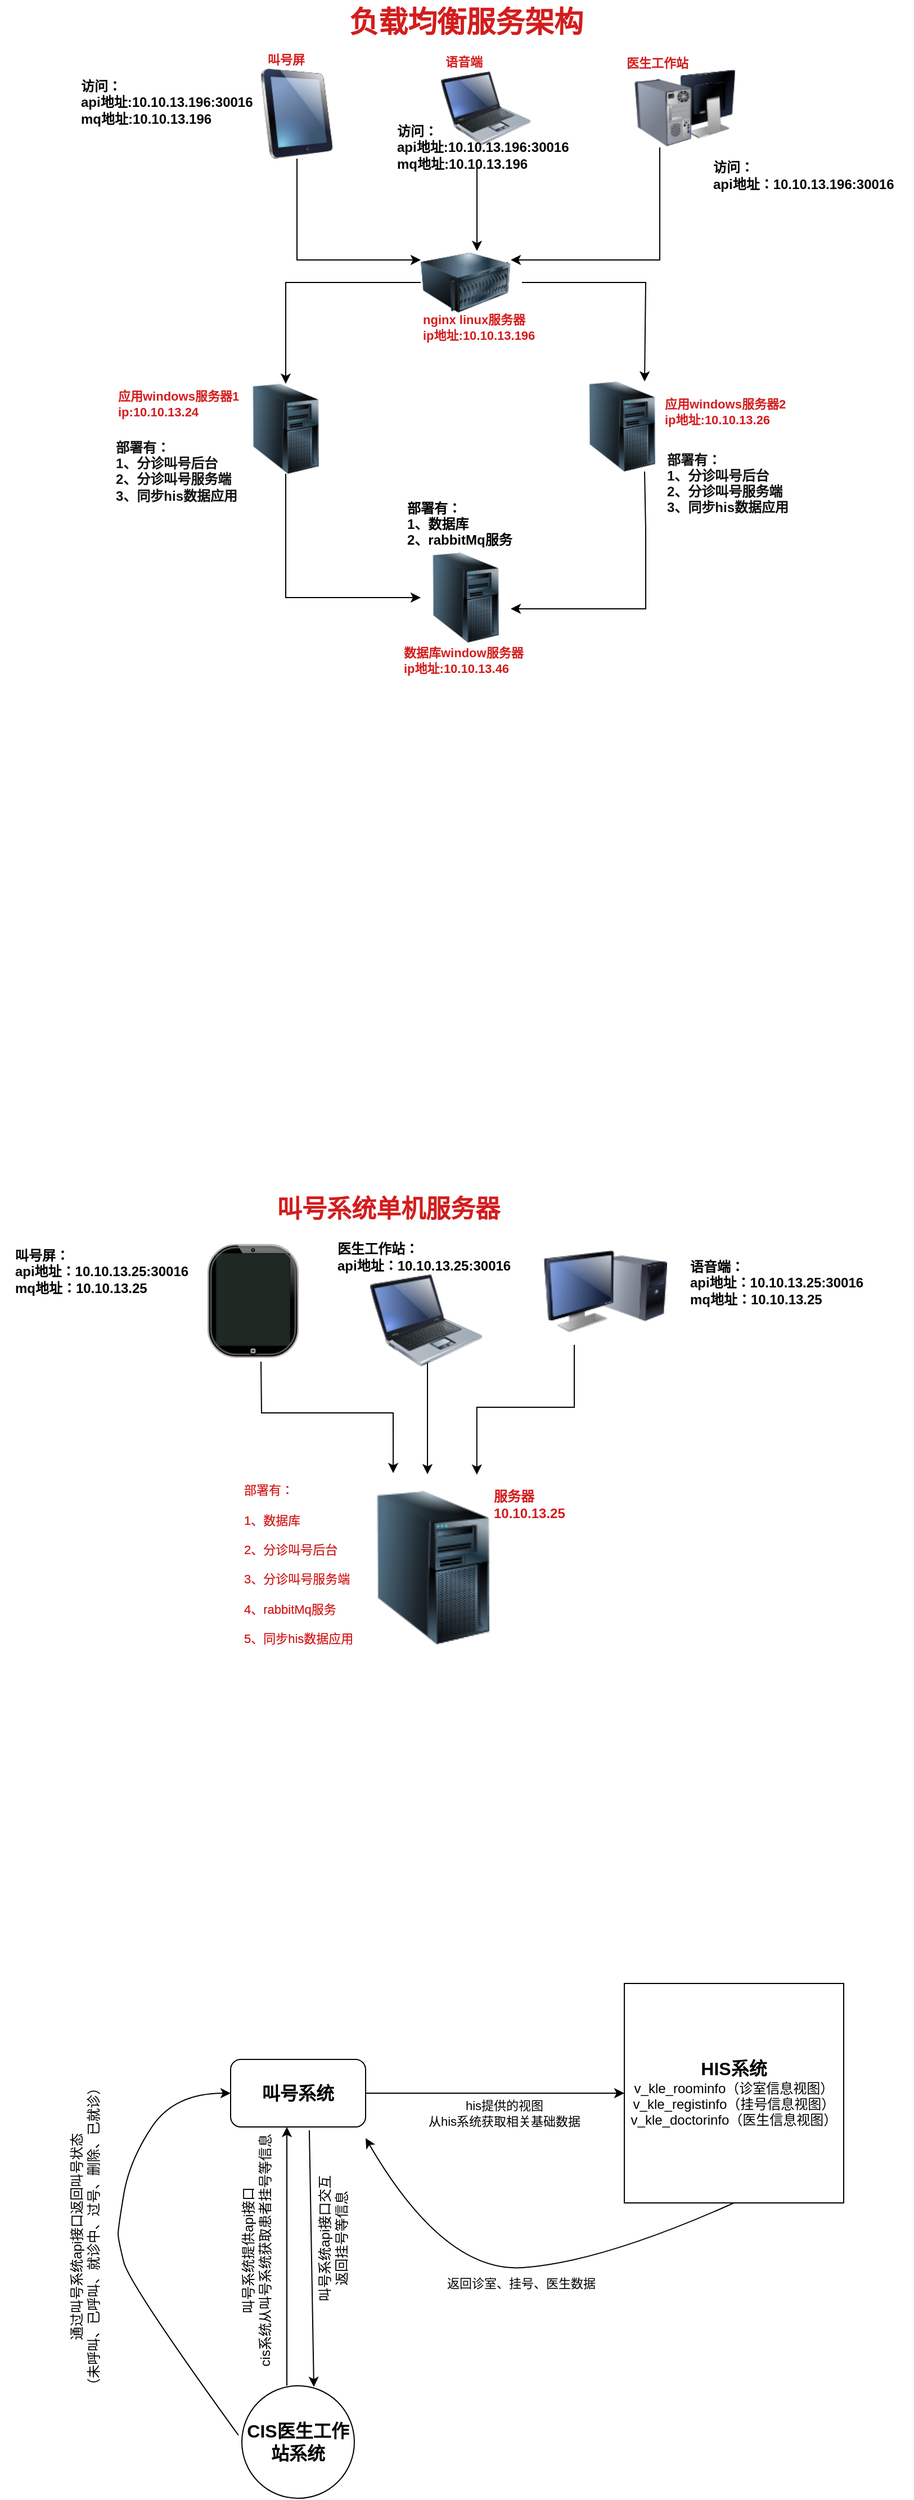 <mxfile version="21.6.5" type="github">
  <diagram id="C5RBs43oDa-KdzZeNtuy" name="Page-1">
    <mxGraphModel dx="2293" dy="1778" grid="1" gridSize="10" guides="1" tooltips="1" connect="1" arrows="1" fold="1" page="1" pageScale="1" pageWidth="827" pageHeight="1169" math="0" shadow="0">
      <root>
        <mxCell id="WIyWlLk6GJQsqaUBKTNV-0" />
        <mxCell id="WIyWlLk6GJQsqaUBKTNV-1" parent="WIyWlLk6GJQsqaUBKTNV-0" />
        <mxCell id="S4UypmrDm1dBJgWFIcm2-1" value="叫号系统" style="rounded=1;whiteSpace=wrap;html=1;fontStyle=1;fontSize=16;" parent="WIyWlLk6GJQsqaUBKTNV-1" vertex="1">
          <mxGeometry x="180" y="730" width="120" height="60" as="geometry" />
        </mxCell>
        <mxCell id="S4UypmrDm1dBJgWFIcm2-2" value="" style="endArrow=classic;html=1;rounded=0;entryX=0;entryY=0.5;entryDx=0;entryDy=0;" parent="WIyWlLk6GJQsqaUBKTNV-1" source="S4UypmrDm1dBJgWFIcm2-1" target="S4UypmrDm1dBJgWFIcm2-3" edge="1">
          <mxGeometry width="50" height="50" relative="1" as="geometry">
            <mxPoint x="370" y="810" as="sourcePoint" />
            <mxPoint x="463" y="762" as="targetPoint" />
          </mxGeometry>
        </mxCell>
        <mxCell id="S4UypmrDm1dBJgWFIcm2-9" value="his提供的视图&lt;br&gt;从his系统获取相关基础数据" style="edgeLabel;html=1;align=center;verticalAlign=middle;resizable=0;points=[];fontStyle=0" parent="S4UypmrDm1dBJgWFIcm2-2" vertex="1" connectable="0">
          <mxGeometry x="0.301" y="1" relative="1" as="geometry">
            <mxPoint x="-27" y="19" as="offset" />
          </mxGeometry>
        </mxCell>
        <mxCell id="S4UypmrDm1dBJgWFIcm2-3" value="&lt;span&gt;&lt;font style=&quot;font-size: 16px;&quot;&gt;&lt;b&gt;HIS系统&lt;/b&gt;&lt;/font&gt;&lt;/span&gt;&lt;br&gt;v_kle_roominfo（诊室信息视图）v_kle_registinfo（挂号信息视图）&lt;br&gt;v_kle_doctorinfo（医生信息视图）" style="whiteSpace=wrap;html=1;aspect=fixed;fontStyle=0" parent="WIyWlLk6GJQsqaUBKTNV-1" vertex="1">
          <mxGeometry x="530" y="662.5" width="195" height="195" as="geometry" />
        </mxCell>
        <mxCell id="S4UypmrDm1dBJgWFIcm2-10" value="" style="curved=1;endArrow=classic;html=1;rounded=0;exitX=0.5;exitY=1;exitDx=0;exitDy=0;" parent="WIyWlLk6GJQsqaUBKTNV-1" source="S4UypmrDm1dBJgWFIcm2-3" edge="1">
          <mxGeometry width="50" height="50" relative="1" as="geometry">
            <mxPoint x="550" y="850" as="sourcePoint" />
            <mxPoint x="300" y="800" as="targetPoint" />
            <Array as="points">
              <mxPoint x="510" y="910" />
              <mxPoint x="370" y="920" />
            </Array>
          </mxGeometry>
        </mxCell>
        <mxCell id="S4UypmrDm1dBJgWFIcm2-13" value="返回诊室、挂号、医生数据" style="edgeLabel;html=1;align=center;verticalAlign=middle;resizable=0;points=[];fontStyle=0" parent="S4UypmrDm1dBJgWFIcm2-10" vertex="1" connectable="0">
          <mxGeometry x="-0.014" relative="1" as="geometry">
            <mxPoint y="14" as="offset" />
          </mxGeometry>
        </mxCell>
        <mxCell id="S4UypmrDm1dBJgWFIcm2-15" value="CIS医生工作站系统" style="ellipse;whiteSpace=wrap;html=1;aspect=fixed;fontSize=16;fontStyle=1" parent="WIyWlLk6GJQsqaUBKTNV-1" vertex="1">
          <mxGeometry x="190" y="1020" width="100" height="100" as="geometry" />
        </mxCell>
        <mxCell id="S4UypmrDm1dBJgWFIcm2-18" value="叫号系统提供api接口&lt;br&gt;cis系统从叫号系统获取患者挂号等信息" style="text;html=1;align=center;verticalAlign=bottom;resizable=0;points=[];autosize=1;strokeColor=none;fillColor=none;fontSize=12;labelPosition=center;verticalLabelPosition=middle;horizontal=0;fontStyle=0" parent="WIyWlLk6GJQsqaUBKTNV-1" vertex="1">
          <mxGeometry x="170" y="790" width="50" height="220" as="geometry" />
        </mxCell>
        <mxCell id="S4UypmrDm1dBJgWFIcm2-19" value="" style="endArrow=classic;html=1;rounded=0;fontSize=16;" parent="WIyWlLk6GJQsqaUBKTNV-1" edge="1">
          <mxGeometry width="50" height="50" relative="1" as="geometry">
            <mxPoint x="230" y="1020" as="sourcePoint" />
            <mxPoint x="230" y="790" as="targetPoint" />
          </mxGeometry>
        </mxCell>
        <mxCell id="S4UypmrDm1dBJgWFIcm2-20" value="" style="endArrow=classic;html=1;rounded=0;fontSize=12;entryX=0.64;entryY=0.01;entryDx=0;entryDy=0;entryPerimeter=0;exitX=0.583;exitY=1.05;exitDx=0;exitDy=0;exitPerimeter=0;" parent="WIyWlLk6GJQsqaUBKTNV-1" source="S4UypmrDm1dBJgWFIcm2-1" target="S4UypmrDm1dBJgWFIcm2-15" edge="1">
          <mxGeometry width="50" height="50" relative="1" as="geometry">
            <mxPoint x="250" y="800" as="sourcePoint" />
            <mxPoint x="330" y="920" as="targetPoint" />
            <Array as="points" />
          </mxGeometry>
        </mxCell>
        <mxCell id="S4UypmrDm1dBJgWFIcm2-21" value="叫号系统api接口交互&lt;br&gt;返回挂号等信息" style="edgeLabel;html=1;align=center;verticalAlign=middle;resizable=0;points=[];fontSize=12;horizontal=0;fontStyle=0" parent="S4UypmrDm1dBJgWFIcm2-20" vertex="1" connectable="0">
          <mxGeometry x="-0.263" y="2" relative="1" as="geometry">
            <mxPoint x="17" y="13" as="offset" />
          </mxGeometry>
        </mxCell>
        <mxCell id="S4UypmrDm1dBJgWFIcm2-22" value="" style="curved=1;endArrow=classic;html=1;rounded=0;fontSize=12;exitX=-0.03;exitY=0.44;exitDx=0;exitDy=0;exitPerimeter=0;" parent="WIyWlLk6GJQsqaUBKTNV-1" source="S4UypmrDm1dBJgWFIcm2-15" edge="1">
          <mxGeometry width="50" height="50" relative="1" as="geometry">
            <mxPoint x="130" y="810" as="sourcePoint" />
            <mxPoint x="180" y="760" as="targetPoint" />
            <Array as="points">
              <mxPoint x="90" y="930" />
              <mxPoint x="80" y="890" />
              <mxPoint x="80" y="880" />
              <mxPoint x="90" y="820" />
              <mxPoint x="130" y="760" />
            </Array>
          </mxGeometry>
        </mxCell>
        <mxCell id="S4UypmrDm1dBJgWFIcm2-23" value="通过叫号系统api接口返回叫号状态&lt;br&gt;（未呼叫、已呼叫、就诊中、过号、删除、已就诊）" style="edgeLabel;html=1;align=center;verticalAlign=middle;resizable=0;points=[];fontSize=12;horizontal=0;fontStyle=0" parent="S4UypmrDm1dBJgWFIcm2-22" vertex="1" connectable="0">
          <mxGeometry x="0.176" relative="1" as="geometry">
            <mxPoint x="-33" y="26" as="offset" />
          </mxGeometry>
        </mxCell>
        <mxCell id="ENqZWn_datqXN9hk1TCG-1" value="" style="verticalLabelPosition=bottom;verticalAlign=top;html=1;shadow=0;dashed=0;strokeWidth=1;shape=mxgraph.ios.iPad;bgStyle=bgGreen;fillColor=#aaaaaa;sketch=0;" parent="WIyWlLk6GJQsqaUBKTNV-1" vertex="1">
          <mxGeometry x="160" y="6" width="80" height="100" as="geometry" />
        </mxCell>
        <mxCell id="ENqZWn_datqXN9hk1TCG-5" value="" style="image;html=1;image=img/lib/clip_art/computers/Server_Tower_128x128.png" parent="WIyWlLk6GJQsqaUBKTNV-1" vertex="1">
          <mxGeometry x="310" y="206" width="100" height="174" as="geometry" />
        </mxCell>
        <mxCell id="eXNyFsUxIDP3zQRasa6G-5" style="edgeStyle=orthogonalEdgeStyle;rounded=0;orthogonalLoop=1;jettySize=auto;html=1;exitX=0.25;exitY=1;exitDx=0;exitDy=0;entryX=0.889;entryY=0.025;entryDx=0;entryDy=0;entryPerimeter=0;" edge="1" parent="WIyWlLk6GJQsqaUBKTNV-1" source="ENqZWn_datqXN9hk1TCG-6" target="ENqZWn_datqXN9hk1TCG-5">
          <mxGeometry relative="1" as="geometry" />
        </mxCell>
        <mxCell id="ENqZWn_datqXN9hk1TCG-6" value="" style="image;html=1;image=img/lib/clip_art/computers/Monitor_Tower_128x128.png" parent="WIyWlLk6GJQsqaUBKTNV-1" vertex="1">
          <mxGeometry x="458" width="110" height="95" as="geometry" />
        </mxCell>
        <mxCell id="ENqZWn_datqXN9hk1TCG-8" value="&lt;div style=&quot;text-align: left;&quot;&gt;&lt;b style=&quot;background-color: initial;&quot;&gt;叫号屏：&lt;/b&gt;&lt;/div&gt;&lt;b&gt;&lt;div style=&quot;text-align: left;&quot;&gt;&lt;b style=&quot;background-color: initial;&quot;&gt;api地址：10.10.13.25:30016&lt;/b&gt;&lt;/div&gt;&lt;div style=&quot;text-align: left;&quot;&gt;&lt;b style=&quot;background-color: initial;&quot;&gt;mq地址：10.10.13.25&lt;/b&gt;&lt;/div&gt;&lt;/b&gt;" style="text;html=1;align=center;verticalAlign=middle;resizable=0;points=[];autosize=1;strokeColor=none;fillColor=none;" parent="WIyWlLk6GJQsqaUBKTNV-1" vertex="1">
          <mxGeometry x="-25" width="180" height="60" as="geometry" />
        </mxCell>
        <mxCell id="ENqZWn_datqXN9hk1TCG-9" value="&lt;div style=&quot;text-align: left;&quot;&gt;&lt;b&gt;语音端：&lt;/b&gt;&lt;/div&gt;&lt;b&gt;&lt;div style=&quot;text-align: left;&quot;&gt;&lt;b style=&quot;background-color: initial;&quot;&gt;api地址：10.10.13.25:30016&lt;/b&gt;&lt;/div&gt;&lt;div style=&quot;text-align: left;&quot;&gt;&lt;b style=&quot;background-color: initial;&quot;&gt;mq地址：10.10.13.25&lt;/b&gt;&lt;/div&gt;&lt;/b&gt;" style="text;html=1;align=center;verticalAlign=middle;resizable=0;points=[];autosize=1;strokeColor=none;fillColor=none;" parent="WIyWlLk6GJQsqaUBKTNV-1" vertex="1">
          <mxGeometry x="575" y="10" width="180" height="60" as="geometry" />
        </mxCell>
        <mxCell id="ENqZWn_datqXN9hk1TCG-10" value="&lt;b&gt;服务器&lt;br&gt;10.10.13.25&lt;/b&gt;" style="text;html=1;align=left;verticalAlign=middle;resizable=0;points=[];autosize=1;strokeColor=none;fillColor=none;fontColor=#d31d1d;" parent="WIyWlLk6GJQsqaUBKTNV-1" vertex="1">
          <mxGeometry x="412" y="217" width="90" height="40" as="geometry" />
        </mxCell>
        <mxCell id="ENqZWn_datqXN9hk1TCG-11" value="&lt;b&gt;&lt;font style=&quot;font-size: 22px;&quot;&gt;叫号系统单机服务器&lt;/font&gt;&lt;/b&gt;" style="text;html=1;align=center;verticalAlign=middle;resizable=0;points=[];autosize=1;strokeColor=none;fillColor=none;fontColor=#d31d1d;" parent="WIyWlLk6GJQsqaUBKTNV-1" vertex="1">
          <mxGeometry x="210" y="-45" width="220" height="40" as="geometry" />
        </mxCell>
        <mxCell id="ENqZWn_datqXN9hk1TCG-12" value="&lt;font style=&quot;font-size: 11px;&quot;&gt;部署有：&lt;br style=&quot;font-size: 11px;&quot;&gt;1、数据库&lt;br style=&quot;font-size: 11px;&quot;&gt;2、分诊叫号后台&lt;br&gt;3、分诊叫号服务端&lt;br&gt;4、rabbitMq服务&lt;br&gt;&lt;span style=&quot;font-size: 11px;&quot;&gt;5、同步his数据应用&lt;br style=&quot;font-size: 11px;&quot;&gt;&lt;br style=&quot;font-size: 11px;&quot;&gt;&lt;/span&gt;&lt;/font&gt;" style="text;html=1;align=left;verticalAlign=middle;resizable=0;points=[];autosize=1;strokeColor=none;fillColor=none;fontSize=22;fontColor=#d31d1d;" parent="WIyWlLk6GJQsqaUBKTNV-1" vertex="1">
          <mxGeometry x="190" y="200" width="130" height="200" as="geometry" />
        </mxCell>
        <mxCell id="ENqZWn_datqXN9hk1TCG-13" value="" style="image;html=1;image=img/lib/clip_art/computers/Server_Tower_128x128.png;fontSize=11;fontColor=#d31d1d;" parent="WIyWlLk6GJQsqaUBKTNV-1" vertex="1">
          <mxGeometry x="189" y="-759" width="80" height="80" as="geometry" />
        </mxCell>
        <mxCell id="ENqZWn_datqXN9hk1TCG-14" value="" style="image;html=1;image=img/lib/clip_art/computers/Server_128x128.png;fontSize=11;fontColor=#d31d1d;" parent="WIyWlLk6GJQsqaUBKTNV-1" vertex="1">
          <mxGeometry x="349" y="-889" width="80" height="80" as="geometry" />
        </mxCell>
        <mxCell id="ENqZWn_datqXN9hk1TCG-15" value="" style="image;html=1;image=img/lib/clip_art/computers/Server_Tower_128x128.png;fontSize=11;fontColor=#d31d1d;" parent="WIyWlLk6GJQsqaUBKTNV-1" vertex="1">
          <mxGeometry x="488" y="-761" width="80" height="80" as="geometry" />
        </mxCell>
        <mxCell id="ENqZWn_datqXN9hk1TCG-16" value="" style="image;html=1;image=img/lib/clip_art/computers/Server_Tower_128x128.png;fontSize=11;fontColor=#d31d1d;" parent="WIyWlLk6GJQsqaUBKTNV-1" vertex="1">
          <mxGeometry x="349" y="-609" width="80" height="80" as="geometry" />
        </mxCell>
        <mxCell id="ENqZWn_datqXN9hk1TCG-18" value="" style="endArrow=classic;html=1;rounded=0;fontSize=11;fontColor=#d31d1d;exitX=0.75;exitY=1;exitDx=0;exitDy=0;" parent="WIyWlLk6GJQsqaUBKTNV-1" source="ENqZWn_datqXN9hk1TCG-15" edge="1">
          <mxGeometry width="50" height="50" relative="1" as="geometry">
            <mxPoint x="539" y="-639" as="sourcePoint" />
            <mxPoint x="429" y="-559" as="targetPoint" />
            <Array as="points">
              <mxPoint x="549" y="-629" />
              <mxPoint x="549" y="-559" />
            </Array>
          </mxGeometry>
        </mxCell>
        <mxCell id="ENqZWn_datqXN9hk1TCG-19" value="" style="endArrow=classic;html=1;rounded=0;fontSize=11;fontColor=#d31d1d;entryX=0;entryY=0.5;entryDx=0;entryDy=0;exitX=0.5;exitY=1;exitDx=0;exitDy=0;" parent="WIyWlLk6GJQsqaUBKTNV-1" source="ENqZWn_datqXN9hk1TCG-13" target="ENqZWn_datqXN9hk1TCG-16" edge="1">
          <mxGeometry width="50" height="50" relative="1" as="geometry">
            <mxPoint x="244" y="-629" as="sourcePoint" />
            <mxPoint x="114" y="-540.429" as="targetPoint" />
            <Array as="points">
              <mxPoint x="229" y="-569" />
            </Array>
          </mxGeometry>
        </mxCell>
        <mxCell id="ENqZWn_datqXN9hk1TCG-20" value="" style="endArrow=classic;html=1;rounded=0;fontSize=11;fontColor=#d31d1d;" parent="WIyWlLk6GJQsqaUBKTNV-1" source="ENqZWn_datqXN9hk1TCG-14" target="ENqZWn_datqXN9hk1TCG-13" edge="1">
          <mxGeometry width="50" height="50" relative="1" as="geometry">
            <mxPoint x="259" y="-829" as="sourcePoint" />
            <mxPoint x="459" y="-699" as="targetPoint" />
            <Array as="points">
              <mxPoint x="229" y="-849" />
            </Array>
          </mxGeometry>
        </mxCell>
        <mxCell id="ENqZWn_datqXN9hk1TCG-21" value="" style="endArrow=classic;html=1;rounded=0;fontSize=11;fontColor=#d31d1d;entryX=0.75;entryY=0;entryDx=0;entryDy=0;" parent="WIyWlLk6GJQsqaUBKTNV-1" target="ENqZWn_datqXN9hk1TCG-15" edge="1">
          <mxGeometry width="50" height="50" relative="1" as="geometry">
            <mxPoint x="439" y="-849" as="sourcePoint" />
            <mxPoint x="519" y="-759" as="targetPoint" />
            <Array as="points">
              <mxPoint x="549" y="-849" />
            </Array>
          </mxGeometry>
        </mxCell>
        <mxCell id="ENqZWn_datqXN9hk1TCG-30" style="edgeStyle=orthogonalEdgeStyle;rounded=0;orthogonalLoop=1;jettySize=auto;html=1;exitX=0.5;exitY=1;exitDx=0;exitDy=0;entryX=0;entryY=0.25;entryDx=0;entryDy=0;fontSize=11;fontColor=#d31d1d;" parent="WIyWlLk6GJQsqaUBKTNV-1" source="ENqZWn_datqXN9hk1TCG-23" target="ENqZWn_datqXN9hk1TCG-14" edge="1">
          <mxGeometry relative="1" as="geometry" />
        </mxCell>
        <mxCell id="ENqZWn_datqXN9hk1TCG-23" value="" style="image;html=1;image=img/lib/clip_art/computers/iPad_128x128.png;fontSize=11;fontColor=#d31d1d;" parent="WIyWlLk6GJQsqaUBKTNV-1" vertex="1">
          <mxGeometry x="199" y="-1039" width="80" height="80" as="geometry" />
        </mxCell>
        <mxCell id="ENqZWn_datqXN9hk1TCG-31" style="edgeStyle=orthogonalEdgeStyle;rounded=0;orthogonalLoop=1;jettySize=auto;html=1;fontSize=11;fontColor=#d31d1d;" parent="WIyWlLk6GJQsqaUBKTNV-1" edge="1">
          <mxGeometry relative="1" as="geometry">
            <mxPoint x="399" y="-877" as="targetPoint" />
            <mxPoint x="399" y="-917" as="sourcePoint" />
            <Array as="points">
              <mxPoint x="399" y="-952" />
            </Array>
          </mxGeometry>
        </mxCell>
        <mxCell id="ENqZWn_datqXN9hk1TCG-24" value="" style="image;html=1;image=img/lib/clip_art/computers/Laptop_128x128.png;fontSize=11;fontColor=#d31d1d;" parent="WIyWlLk6GJQsqaUBKTNV-1" vertex="1">
          <mxGeometry x="367" y="-1044" width="80" height="80" as="geometry" />
        </mxCell>
        <mxCell id="ENqZWn_datqXN9hk1TCG-29" style="edgeStyle=orthogonalEdgeStyle;rounded=0;orthogonalLoop=1;jettySize=auto;html=1;exitX=0.25;exitY=1;exitDx=0;exitDy=0;entryX=1;entryY=0.25;entryDx=0;entryDy=0;fontSize=11;fontColor=#d31d1d;" parent="WIyWlLk6GJQsqaUBKTNV-1" source="ENqZWn_datqXN9hk1TCG-25" target="ENqZWn_datqXN9hk1TCG-14" edge="1">
          <mxGeometry relative="1" as="geometry" />
        </mxCell>
        <mxCell id="ENqZWn_datqXN9hk1TCG-25" value="" style="image;html=1;image=img/lib/clip_art/computers/Monitor_Tower_Behind_128x128.png;fontSize=11;fontColor=#d31d1d;" parent="WIyWlLk6GJQsqaUBKTNV-1" vertex="1">
          <mxGeometry x="539" y="-1039" width="90" height="70" as="geometry" />
        </mxCell>
        <mxCell id="ENqZWn_datqXN9hk1TCG-32" value="叫号屏" style="text;html=1;align=center;verticalAlign=middle;resizable=0;points=[];autosize=1;strokeColor=none;fillColor=none;fontSize=11;fontColor=#d31d1d;fontStyle=1" parent="WIyWlLk6GJQsqaUBKTNV-1" vertex="1">
          <mxGeometry x="199" y="-1062" width="60" height="30" as="geometry" />
        </mxCell>
        <mxCell id="ENqZWn_datqXN9hk1TCG-33" value="语音端" style="text;html=1;align=center;verticalAlign=middle;resizable=0;points=[];autosize=1;strokeColor=none;fillColor=none;fontSize=11;fontColor=#d31d1d;fontStyle=1" parent="WIyWlLk6GJQsqaUBKTNV-1" vertex="1">
          <mxGeometry x="357" y="-1060" width="60" height="30" as="geometry" />
        </mxCell>
        <mxCell id="ENqZWn_datqXN9hk1TCG-34" value="医生工作站" style="text;html=1;align=center;verticalAlign=middle;resizable=0;points=[];autosize=1;strokeColor=none;fillColor=none;fontSize=11;fontColor=#d31d1d;fontStyle=1" parent="WIyWlLk6GJQsqaUBKTNV-1" vertex="1">
          <mxGeometry x="519" y="-1059" width="80" height="30" as="geometry" />
        </mxCell>
        <mxCell id="ENqZWn_datqXN9hk1TCG-35" value="nginx linux服务器&lt;br&gt;ip地址:10.10.13.196" style="text;html=1;align=left;verticalAlign=middle;resizable=0;points=[];autosize=1;strokeColor=none;fillColor=none;fontSize=11;fontColor=#d31d1d;fontStyle=1" parent="WIyWlLk6GJQsqaUBKTNV-1" vertex="1">
          <mxGeometry x="349" y="-829" width="130" height="40" as="geometry" />
        </mxCell>
        <mxCell id="ENqZWn_datqXN9hk1TCG-36" value="应用windows服务器1&lt;br&gt;ip:10.10.13.24" style="text;html=1;align=left;verticalAlign=middle;resizable=0;points=[];autosize=1;strokeColor=none;fillColor=none;fontSize=11;fontColor=#d31d1d;fontStyle=1" parent="WIyWlLk6GJQsqaUBKTNV-1" vertex="1">
          <mxGeometry x="78" y="-761" width="140" height="40" as="geometry" />
        </mxCell>
        <mxCell id="ENqZWn_datqXN9hk1TCG-37" value="应用windows服务器2&lt;br&gt;ip地址:10.10.13.26" style="text;html=1;align=left;verticalAlign=middle;resizable=0;points=[];autosize=1;strokeColor=none;fillColor=none;fontSize=11;fontColor=#d31d1d;fontStyle=1" parent="WIyWlLk6GJQsqaUBKTNV-1" vertex="1">
          <mxGeometry x="564" y="-754" width="140" height="40" as="geometry" />
        </mxCell>
        <mxCell id="ENqZWn_datqXN9hk1TCG-38" value="数据库window服务器&lt;br&gt;ip地址:10.10.13.46" style="text;html=1;align=left;verticalAlign=middle;resizable=0;points=[];autosize=1;strokeColor=none;fillColor=none;fontSize=11;fontColor=#d31d1d;fontStyle=1" parent="WIyWlLk6GJQsqaUBKTNV-1" vertex="1">
          <mxGeometry x="332" y="-533" width="140" height="40" as="geometry" />
        </mxCell>
        <mxCell id="ENqZWn_datqXN9hk1TCG-39" value="负载均衡服务架构" style="text;html=1;align=center;verticalAlign=middle;resizable=0;points=[];autosize=1;strokeColor=none;fillColor=none;fontSize=26;fontColor=#d31d1d;fontStyle=1" parent="WIyWlLk6GJQsqaUBKTNV-1" vertex="1">
          <mxGeometry x="274" y="-1100" width="230" height="40" as="geometry" />
        </mxCell>
        <mxCell id="ENqZWn_datqXN9hk1TCG-41" value="访问：&lt;br&gt;api地址:10.10.13.196:30016&lt;br&gt;mq地址:10.10.13.196" style="text;html=1;align=left;verticalAlign=middle;resizable=0;points=[];autosize=1;strokeColor=none;fillColor=none;fontSize=12;fontColor=#050505;fontStyle=1" parent="WIyWlLk6GJQsqaUBKTNV-1" vertex="1">
          <mxGeometry x="45" y="-1039" width="180" height="60" as="geometry" />
        </mxCell>
        <mxCell id="ENqZWn_datqXN9hk1TCG-42" value="访问：&lt;br&gt;api地址：10.10.13.196:30016" style="text;html=1;align=left;verticalAlign=middle;resizable=0;points=[];autosize=1;strokeColor=none;fillColor=none;fontSize=12;fontColor=#050505;fontStyle=1" parent="WIyWlLk6GJQsqaUBKTNV-1" vertex="1">
          <mxGeometry x="606.5" y="-964" width="180" height="40" as="geometry" />
        </mxCell>
        <mxCell id="eXNyFsUxIDP3zQRasa6G-4" style="edgeStyle=orthogonalEdgeStyle;rounded=0;orthogonalLoop=1;jettySize=auto;html=1;" edge="1" parent="WIyWlLk6GJQsqaUBKTNV-1">
          <mxGeometry relative="1" as="geometry">
            <mxPoint x="355" y="100" as="sourcePoint" />
            <mxPoint x="355" y="210" as="targetPoint" />
          </mxGeometry>
        </mxCell>
        <mxCell id="eXNyFsUxIDP3zQRasa6G-0" value="" style="image;html=1;image=img/lib/clip_art/computers/Laptop_128x128.png" vertex="1" parent="WIyWlLk6GJQsqaUBKTNV-1">
          <mxGeometry x="304" y="28" width="100" height="90" as="geometry" />
        </mxCell>
        <mxCell id="eXNyFsUxIDP3zQRasa6G-6" style="edgeStyle=orthogonalEdgeStyle;rounded=0;orthogonalLoop=1;jettySize=auto;html=1;exitX=0.5;exitY=1;exitDx=0;exitDy=0;entryX=1.035;entryY=0.045;entryDx=0;entryDy=0;entryPerimeter=0;" edge="1" parent="WIyWlLk6GJQsqaUBKTNV-1" target="ENqZWn_datqXN9hk1TCG-12">
          <mxGeometry relative="1" as="geometry">
            <mxPoint x="207" y="110" as="sourcePoint" />
            <mxPoint x="207" y="216" as="targetPoint" />
          </mxGeometry>
        </mxCell>
        <mxCell id="eXNyFsUxIDP3zQRasa6G-8" value="&lt;b&gt;医生工作站：&lt;br&gt;&lt;/b&gt;&lt;b style=&quot;border-color: var(--border-color); background-color: initial;&quot;&gt;api地址：10.10.13.25:30016&lt;/b&gt;&lt;b&gt;&lt;br&gt;&lt;/b&gt;" style="text;html=1;align=left;verticalAlign=middle;resizable=0;points=[];autosize=1;strokeColor=none;fillColor=none;" vertex="1" parent="WIyWlLk6GJQsqaUBKTNV-1">
          <mxGeometry x="273" y="-3" width="180" height="40" as="geometry" />
        </mxCell>
        <mxCell id="eXNyFsUxIDP3zQRasa6G-9" value="访问：&lt;br&gt;api地址:10.10.13.196:30016&lt;br&gt;mq地址:10.10.13.196" style="text;html=1;align=left;verticalAlign=middle;resizable=0;points=[];autosize=1;strokeColor=none;fillColor=none;fontSize=12;fontColor=#050505;fontStyle=1" vertex="1" parent="WIyWlLk6GJQsqaUBKTNV-1">
          <mxGeometry x="326" y="-999" width="180" height="60" as="geometry" />
        </mxCell>
        <mxCell id="eXNyFsUxIDP3zQRasa6G-10" value="&lt;font style=&quot;font-size: 11px;&quot;&gt;部署有：&lt;br style=&quot;font-size: 11px;&quot;&gt;1、数据库&lt;br style=&quot;font-size: 11px;&quot;&gt;2、分诊叫号后台&lt;br&gt;3、分诊叫号服务端&lt;br&gt;4、rabbitMq服务&lt;br&gt;&lt;span style=&quot;font-size: 11px;&quot;&gt;5、同步his数据应用&lt;br style=&quot;font-size: 11px;&quot;&gt;&lt;br style=&quot;font-size: 11px;&quot;&gt;&lt;/span&gt;&lt;/font&gt;" style="text;html=1;align=left;verticalAlign=middle;resizable=0;points=[];autosize=1;strokeColor=none;fillColor=none;fontSize=22;fontColor=#d31d1d;" vertex="1" parent="WIyWlLk6GJQsqaUBKTNV-1">
          <mxGeometry x="190" y="200" width="130" height="200" as="geometry" />
        </mxCell>
        <mxCell id="eXNyFsUxIDP3zQRasa6G-11" value="&lt;font style=&quot;font-size: 12px;&quot;&gt;部署有：&lt;br style=&quot;font-size: 12px;&quot;&gt;1、分诊叫号后台&lt;br style=&quot;font-size: 12px;&quot;&gt;2、分诊叫号服务端&lt;br style=&quot;font-size: 12px;&quot;&gt;&lt;span style=&quot;font-size: 12px;&quot;&gt;3、同步his数据应用&lt;br style=&quot;font-size: 12px;&quot;&gt;&lt;br style=&quot;font-size: 12px;&quot;&gt;&lt;/span&gt;&lt;/font&gt;" style="text;html=1;align=left;verticalAlign=middle;resizable=0;points=[];autosize=1;strokeColor=none;fillColor=none;fontSize=12;fontColor=#141414;spacing=0;fontStyle=1" vertex="1" parent="WIyWlLk6GJQsqaUBKTNV-1">
          <mxGeometry x="78" y="-714" width="130" height="80" as="geometry" />
        </mxCell>
        <mxCell id="eXNyFsUxIDP3zQRasa6G-12" value="部署有：&#xa;1、分诊叫号后台&#xa;2、分诊叫号服务端&#xa;3、同步his数据应用&#xa;&#xa;" style="text;align=left;verticalAlign=middle;resizable=0;points=[];autosize=1;strokeColor=none;fillColor=none;fontSize=12;fontColor=#121212;spacing=0;fontStyle=1" vertex="1" parent="WIyWlLk6GJQsqaUBKTNV-1">
          <mxGeometry x="568" y="-697" width="130" height="80" as="geometry" />
        </mxCell>
        <mxCell id="eXNyFsUxIDP3zQRasa6G-13" value="&lt;font style=&quot;font-size: 12px;&quot;&gt;部署有：&lt;br style=&quot;font-size: 12px;&quot;&gt;1、数据库&lt;br style=&quot;font-size: 12px;&quot;&gt;2、rabbitMq服务&lt;br style=&quot;font-size: 12px;&quot;&gt;&lt;span style=&quot;font-size: 12px;&quot;&gt;&lt;br style=&quot;font-size: 12px;&quot;&gt;&lt;br style=&quot;font-size: 12px;&quot;&gt;&lt;/span&gt;&lt;/font&gt;" style="text;html=1;align=left;verticalAlign=middle;resizable=0;points=[];autosize=1;strokeColor=none;fillColor=none;fontSize=12;fontColor=#000000;spacing=0;fontStyle=1" vertex="1" parent="WIyWlLk6GJQsqaUBKTNV-1">
          <mxGeometry x="337" y="-660" width="110" height="80" as="geometry" />
        </mxCell>
      </root>
    </mxGraphModel>
  </diagram>
</mxfile>
